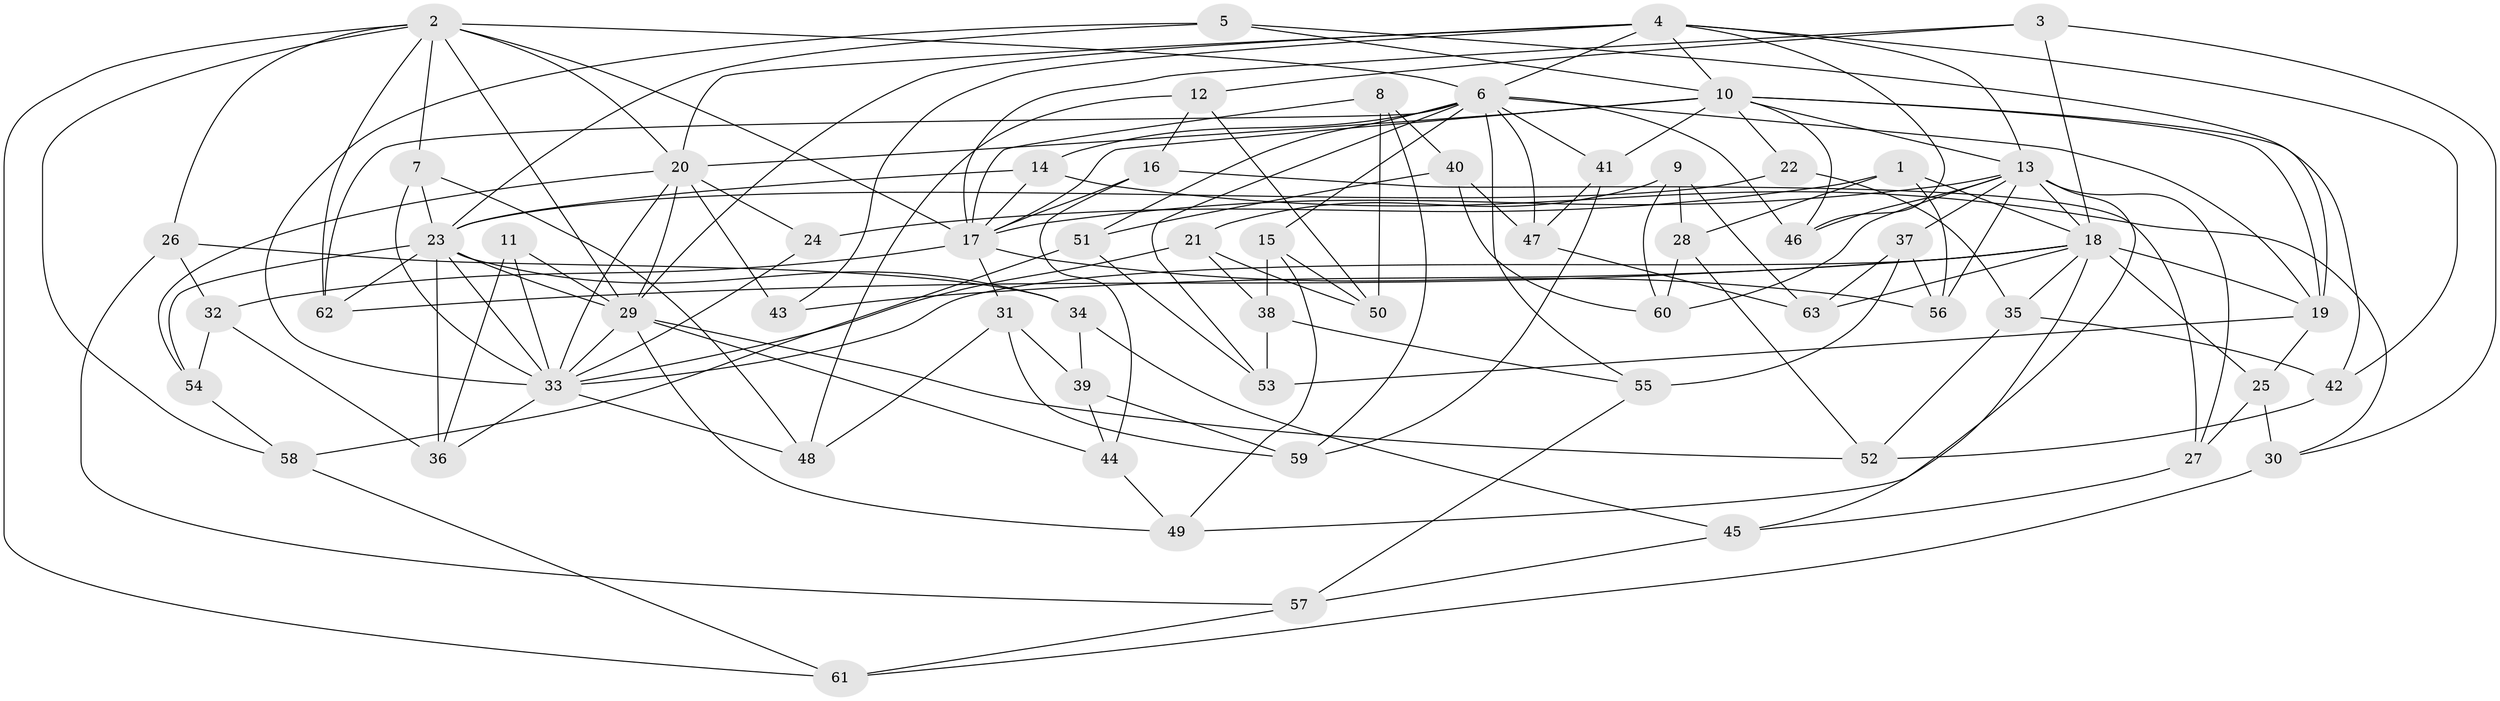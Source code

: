 // original degree distribution, {4: 1.0}
// Generated by graph-tools (version 1.1) at 2025/53/03/04/25 22:53:41]
// undirected, 63 vertices, 157 edges
graph export_dot {
  node [color=gray90,style=filled];
  1;
  2;
  3;
  4;
  5;
  6;
  7;
  8;
  9;
  10;
  11;
  12;
  13;
  14;
  15;
  16;
  17;
  18;
  19;
  20;
  21;
  22;
  23;
  24;
  25;
  26;
  27;
  28;
  29;
  30;
  31;
  32;
  33;
  34;
  35;
  36;
  37;
  38;
  39;
  40;
  41;
  42;
  43;
  44;
  45;
  46;
  47;
  48;
  49;
  50;
  51;
  52;
  53;
  54;
  55;
  56;
  57;
  58;
  59;
  60;
  61;
  62;
  63;
  1 -- 18 [weight=1.0];
  1 -- 24 [weight=1.0];
  1 -- 28 [weight=1.0];
  1 -- 56 [weight=1.0];
  2 -- 6 [weight=1.0];
  2 -- 7 [weight=1.0];
  2 -- 17 [weight=1.0];
  2 -- 20 [weight=1.0];
  2 -- 26 [weight=1.0];
  2 -- 29 [weight=2.0];
  2 -- 58 [weight=1.0];
  2 -- 61 [weight=1.0];
  2 -- 62 [weight=1.0];
  3 -- 12 [weight=1.0];
  3 -- 17 [weight=1.0];
  3 -- 18 [weight=1.0];
  3 -- 30 [weight=1.0];
  4 -- 6 [weight=1.0];
  4 -- 10 [weight=2.0];
  4 -- 13 [weight=1.0];
  4 -- 20 [weight=2.0];
  4 -- 29 [weight=1.0];
  4 -- 42 [weight=1.0];
  4 -- 43 [weight=1.0];
  4 -- 46 [weight=1.0];
  5 -- 10 [weight=1.0];
  5 -- 19 [weight=1.0];
  5 -- 23 [weight=1.0];
  5 -- 33 [weight=1.0];
  6 -- 14 [weight=1.0];
  6 -- 15 [weight=1.0];
  6 -- 19 [weight=1.0];
  6 -- 41 [weight=1.0];
  6 -- 46 [weight=1.0];
  6 -- 47 [weight=1.0];
  6 -- 51 [weight=1.0];
  6 -- 53 [weight=1.0];
  6 -- 55 [weight=1.0];
  6 -- 62 [weight=1.0];
  7 -- 23 [weight=1.0];
  7 -- 33 [weight=1.0];
  7 -- 48 [weight=1.0];
  8 -- 17 [weight=1.0];
  8 -- 40 [weight=1.0];
  8 -- 50 [weight=1.0];
  8 -- 59 [weight=1.0];
  9 -- 21 [weight=1.0];
  9 -- 28 [weight=1.0];
  9 -- 60 [weight=1.0];
  9 -- 63 [weight=1.0];
  10 -- 13 [weight=1.0];
  10 -- 17 [weight=1.0];
  10 -- 19 [weight=1.0];
  10 -- 20 [weight=1.0];
  10 -- 22 [weight=2.0];
  10 -- 41 [weight=1.0];
  10 -- 42 [weight=1.0];
  10 -- 46 [weight=1.0];
  11 -- 29 [weight=1.0];
  11 -- 33 [weight=2.0];
  11 -- 36 [weight=1.0];
  12 -- 16 [weight=1.0];
  12 -- 48 [weight=1.0];
  12 -- 50 [weight=1.0];
  13 -- 17 [weight=1.0];
  13 -- 18 [weight=1.0];
  13 -- 27 [weight=1.0];
  13 -- 37 [weight=1.0];
  13 -- 46 [weight=1.0];
  13 -- 49 [weight=1.0];
  13 -- 56 [weight=1.0];
  13 -- 60 [weight=1.0];
  14 -- 17 [weight=1.0];
  14 -- 23 [weight=1.0];
  14 -- 30 [weight=1.0];
  15 -- 38 [weight=1.0];
  15 -- 49 [weight=1.0];
  15 -- 50 [weight=1.0];
  16 -- 17 [weight=1.0];
  16 -- 27 [weight=1.0];
  16 -- 44 [weight=1.0];
  17 -- 31 [weight=1.0];
  17 -- 32 [weight=1.0];
  17 -- 56 [weight=1.0];
  18 -- 19 [weight=1.0];
  18 -- 25 [weight=1.0];
  18 -- 33 [weight=1.0];
  18 -- 35 [weight=1.0];
  18 -- 43 [weight=2.0];
  18 -- 45 [weight=1.0];
  18 -- 62 [weight=1.0];
  18 -- 63 [weight=1.0];
  19 -- 25 [weight=1.0];
  19 -- 53 [weight=1.0];
  20 -- 24 [weight=2.0];
  20 -- 29 [weight=1.0];
  20 -- 33 [weight=1.0];
  20 -- 43 [weight=1.0];
  20 -- 54 [weight=1.0];
  21 -- 33 [weight=1.0];
  21 -- 38 [weight=1.0];
  21 -- 50 [weight=1.0];
  22 -- 23 [weight=1.0];
  22 -- 35 [weight=1.0];
  23 -- 29 [weight=1.0];
  23 -- 33 [weight=1.0];
  23 -- 34 [weight=1.0];
  23 -- 36 [weight=1.0];
  23 -- 54 [weight=1.0];
  23 -- 62 [weight=1.0];
  24 -- 33 [weight=1.0];
  25 -- 27 [weight=1.0];
  25 -- 30 [weight=1.0];
  26 -- 32 [weight=1.0];
  26 -- 34 [weight=1.0];
  26 -- 57 [weight=1.0];
  27 -- 45 [weight=1.0];
  28 -- 52 [weight=1.0];
  28 -- 60 [weight=1.0];
  29 -- 33 [weight=1.0];
  29 -- 44 [weight=1.0];
  29 -- 49 [weight=1.0];
  29 -- 52 [weight=1.0];
  30 -- 61 [weight=1.0];
  31 -- 39 [weight=1.0];
  31 -- 48 [weight=1.0];
  31 -- 59 [weight=1.0];
  32 -- 36 [weight=1.0];
  32 -- 54 [weight=1.0];
  33 -- 36 [weight=1.0];
  33 -- 48 [weight=1.0];
  34 -- 39 [weight=1.0];
  34 -- 45 [weight=1.0];
  35 -- 42 [weight=1.0];
  35 -- 52 [weight=1.0];
  37 -- 55 [weight=1.0];
  37 -- 56 [weight=1.0];
  37 -- 63 [weight=1.0];
  38 -- 53 [weight=1.0];
  38 -- 55 [weight=1.0];
  39 -- 44 [weight=1.0];
  39 -- 59 [weight=1.0];
  40 -- 47 [weight=1.0];
  40 -- 51 [weight=1.0];
  40 -- 60 [weight=1.0];
  41 -- 47 [weight=1.0];
  41 -- 59 [weight=1.0];
  42 -- 52 [weight=1.0];
  44 -- 49 [weight=1.0];
  45 -- 57 [weight=1.0];
  47 -- 63 [weight=1.0];
  51 -- 53 [weight=1.0];
  51 -- 58 [weight=1.0];
  54 -- 58 [weight=1.0];
  55 -- 57 [weight=1.0];
  57 -- 61 [weight=1.0];
  58 -- 61 [weight=1.0];
}
